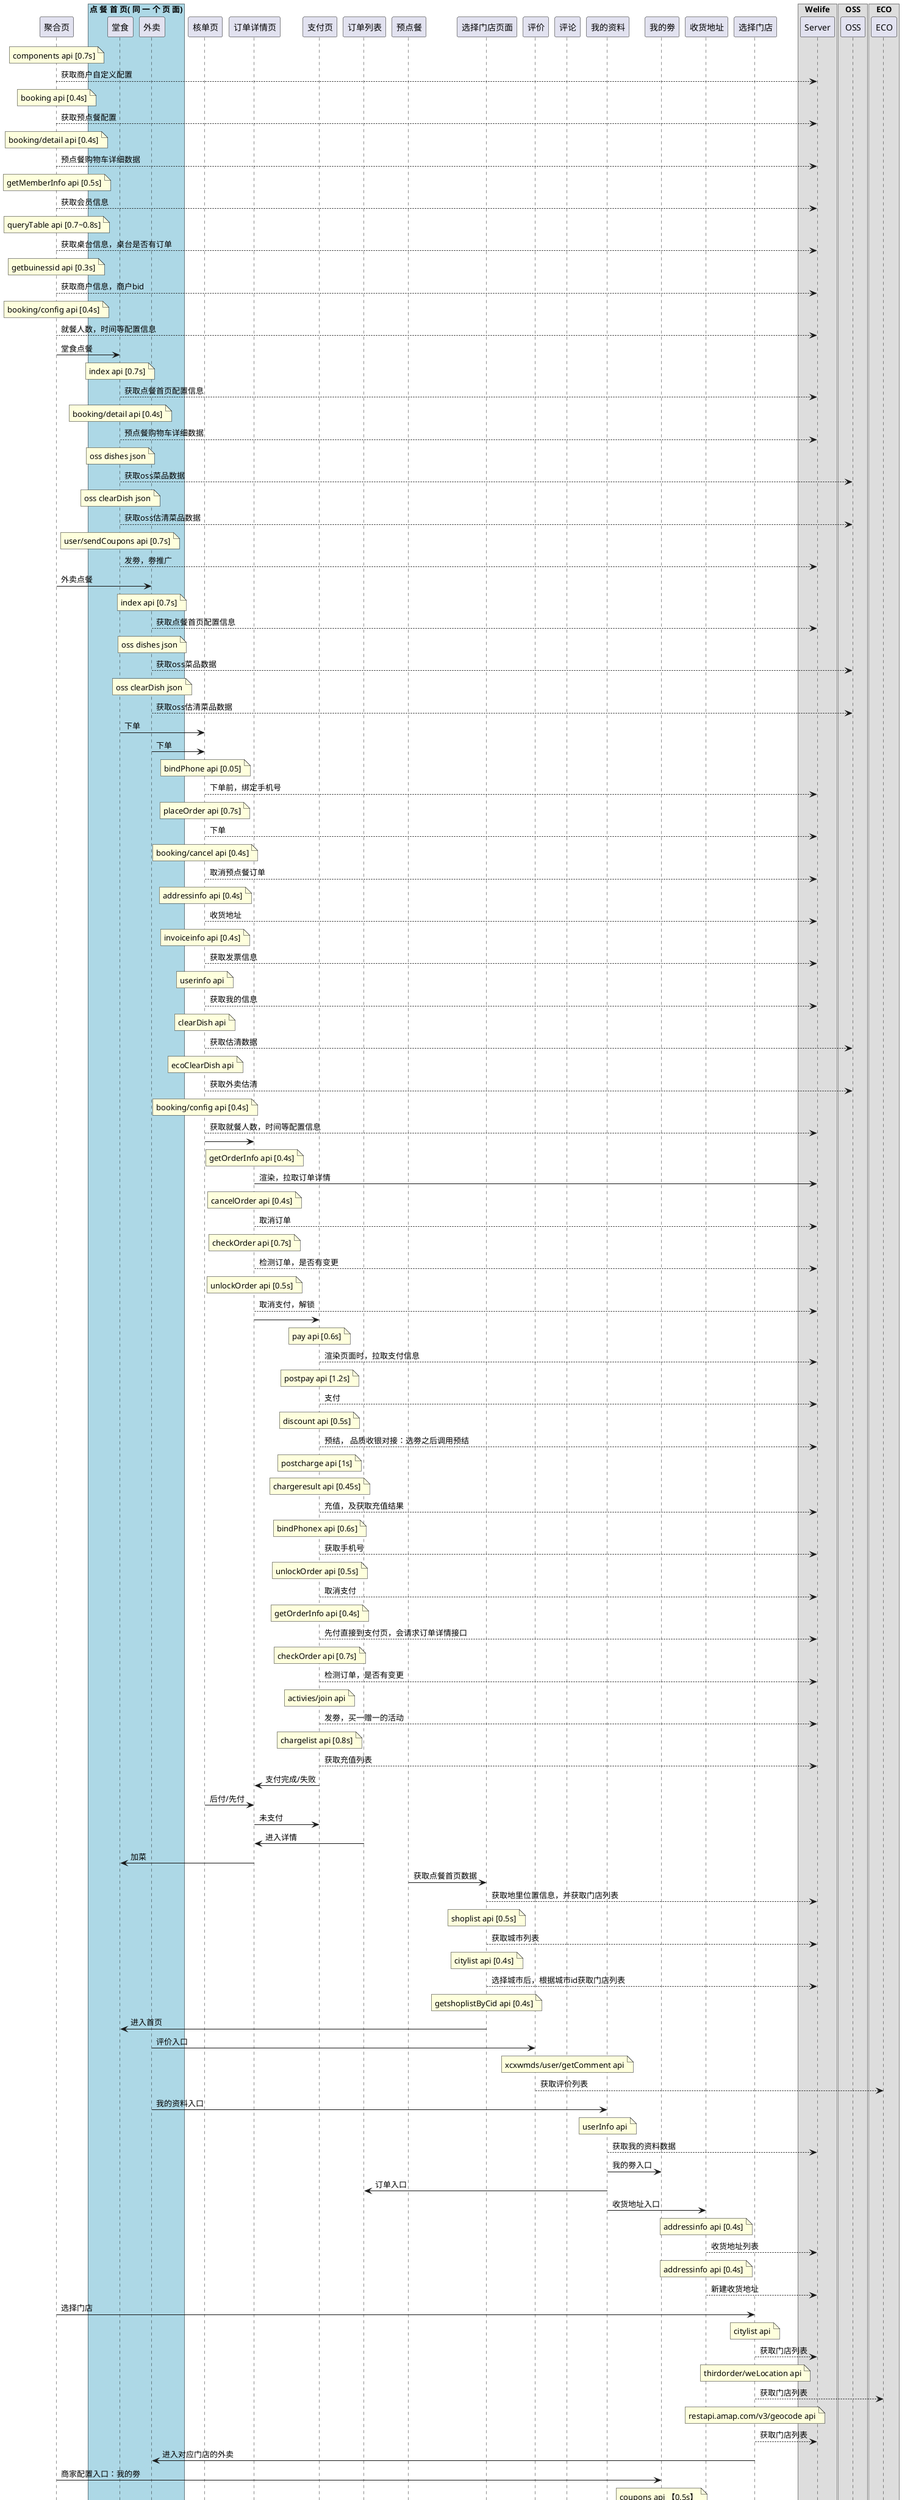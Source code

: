@startuml
note over 聚合页: components api [0.7s]
聚合页 --> Server: 获取商户自定义配置
note over 聚合页: booking api [0.4s]
聚合页 --> Server: 获取预点餐配置
note over 聚合页: booking/detail api [0.4s]
聚合页 --> Server: 预点餐购物车详细数据
note over 聚合页: getMemberInfo api [0.5s]
聚合页 --> Server: 获取会员信息
note over 聚合页: queryTable api [0.7~0.8s]
聚合页 --> Server: 获取桌台信息，桌台是否有订单
note over 聚合页: getbuinessid api [0.3s]
聚合页 --> Server: 获取商户信息，商户bid
note over 聚合页: booking/config api [0.4s]
聚合页 --> Server: 就餐人数，时间等配置信息

box "点 餐 首 页( 同 一 个 页 面)" #LightBlue
	participant 堂食
	participant 外卖
end box

聚合页 -> 堂食: 堂食点餐
note over 堂食: index api [0.7s]
堂食 --> Server: 获取点餐首页配置信息
note over 堂食: booking/detail api [0.4s]
堂食 --> Server: 预点餐购物车详细数据
note over 堂食: oss dishes json
堂食 --> OSS: 获取oss菜品数据
note over 堂食: oss clearDish json
堂食 --> OSS: 获取oss估清菜品数据
note over 堂食: user/sendCoupons api [0.7s]
堂食 --> Server: 发劵，劵推广

聚合页 -> 外卖: 外卖点餐
note over 外卖: index api [0.7s]
外卖 --> Server: 获取点餐首页配置信息
note over 外卖: oss dishes json
外卖 --> OSS: 获取oss菜品数据
note over 外卖: oss clearDish json
外卖 --> OSS: 获取oss估清菜品数据

堂食 -> 核单页: 下单
外卖 -> 核单页: 下单

note over 核单页: bindPhone api [0.05]
核单页 --> Server: 下单前，绑定手机号
note over 核单页: placeOrder api [0.7s]
核单页 --> Server: 下单
note over 核单页: booking/cancel api [0.4s]
核单页 --> Server: 取消预点餐订单
note over 核单页: addressinfo api [0.4s]
核单页 --> Server: 收货地址
note over 核单页: invoiceinfo api [0.4s]
核单页 --> Server: 获取发票信息
note over 核单页: userinfo api
核单页 --> Server: 获取我的信息
note over 核单页: clearDish api
核单页 --> OSS: 获取估清数据
note over 核单页: ecoClearDish api
核单页 --> OSS: 获取外卖估清
note over 核单页: booking/config api [0.4s]
核单页 --> Server: 获取就餐人数，时间等配置信息


核单页 -> 订单详情页

note over 订单详情页: getOrderInfo api [0.4s]
订单详情页 -> Server: 渲染，拉取订单详情
note over 订单详情页: cancelOrder api [0.4s]
订单详情页 --> Server: 取消订单
note over 订单详情页: checkOrder api [0.7s]
订单详情页 --> Server: 检测订单，是否有变更
note over 订单详情页: unlockOrder api [0.5s]
订单详情页 --> Server: 取消支付，解锁

订单详情页 -> 支付页

note over 支付页: pay api [0.6s]
支付页--> Server: 渲染页面时，拉取支付信息
note over 支付页: postpay api [1.2s]
支付页--> Server: 支付
note over 支付页: discount api [0.5s]
支付页 --> Server: 预结， 品质收银对接：选劵之后调用预结
note over 支付页: postcharge api [1s]
note over 支付页: chargeresult api [0.45s]
支付页 --> Server: 充值，及获取充值结果
note over 支付页: bindPhonex api [0.6s]
支付页 --> Server: 获取手机号
note over 支付页: unlockOrder api [0.5s]
支付页 --> Server: 取消支付
note over 支付页: getOrderInfo api [0.4s]
支付页 --> Server: 先付直接到支付页，会请求订单详情接口
note over 支付页: checkOrder api [0.7s]
支付页 --> Server: 检测订单，是否有变更
note over 支付页: activies/join api
支付页 --> Server: 发劵，买一赠一的活动
note over 支付页: chargelist api [0.8s]
支付页 --> Server: 获取充值列表

支付页 -> 订单详情页:支付完成/失败
核单页 -> 订单详情页: 后付/先付
订单详情页 -> 支付页: 未支付

订单列表 -> 订单详情页: 进入详情
订单详情页 -> 堂食: 加菜


预点餐 -> 选择门店页面: 获取点餐首页数据
选择门店页面 --> Server: 获取地里位置信息，并获取门店列表
note over 选择门店页面: shoplist api [0.5s]
选择门店页面 --> Server: 获取城市列表
note over 选择门店页面: citylist api [0.4s]
选择门店页面 --> Server: 选择城市后，根据城市id获取门店列表
note over 选择门店页面: getshoplistByCid api [0.4s]
选择门店页面 -> 堂食:进入首页

外卖 -> 评价: 评价入口
note over 评论: xcxwmds/user/getComment api
评价 --> ECO: 获取评价列表

外卖 -> 我的资料: 我的资料入口
note over 我的资料: userInfo api
我的资料 --> Server: 获取我的资料数据

我的资料 -> 我的劵: 我的劵入口
我的资料 -> 订单列表: 订单入口

我的资料 -> 收货地址: 收货地址入口
note over 收货地址: addressinfo api [0.4s]
收货地址 --> Server: 收货地址列表
note over 收货地址: addressinfo api [0.4s]
收货地址 --> Server: 新建收货地址


聚合页 -> 选择门店: 选择门店

note over 选择门店: citylist api
选择门店 --> Server: 获取门店列表
note over 选择门店: thirdorder/weLocation api
选择门店 --> ECO: 获取门店列表
note over 选择门店: restapi.amap.com/v3/geocode api
选择门店 --> Server: 获取门店列表

选择门店 -> 外卖: 进入对应门店的外卖

聚合页 -> 我的劵: 商家配置入口：我的劵
note over 我的劵: coupons api 【0.5s】
我的劵 --> Server: 获取劵列表

聚合页 -> 选择门店: 商家配置入口：充值
选择门店 -> 支付页: 充值


box "Welife"
participant Server
end box

box "OSS"
participant OSS
end box

box "ECO"
participant ECO
end box
@enduml
